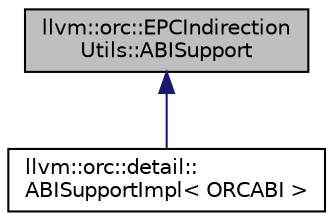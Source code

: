 digraph "llvm::orc::EPCIndirectionUtils::ABISupport"
{
 // LATEX_PDF_SIZE
  bgcolor="transparent";
  edge [fontname="Helvetica",fontsize="10",labelfontname="Helvetica",labelfontsize="10"];
  node [fontname="Helvetica",fontsize="10",shape=record];
  Node1 [label="llvm::orc::EPCIndirection\lUtils::ABISupport",height=0.2,width=0.4,color="black", fillcolor="grey75", style="filled", fontcolor="black",tooltip="ABI support base class."];
  Node1 -> Node2 [dir="back",color="midnightblue",fontsize="10",style="solid",fontname="Helvetica"];
  Node2 [label="llvm::orc::detail::\lABISupportImpl\< ORCABI \>",height=0.2,width=0.4,color="black",URL="$classllvm_1_1orc_1_1detail_1_1ABISupportImpl.html",tooltip=" "];
}
